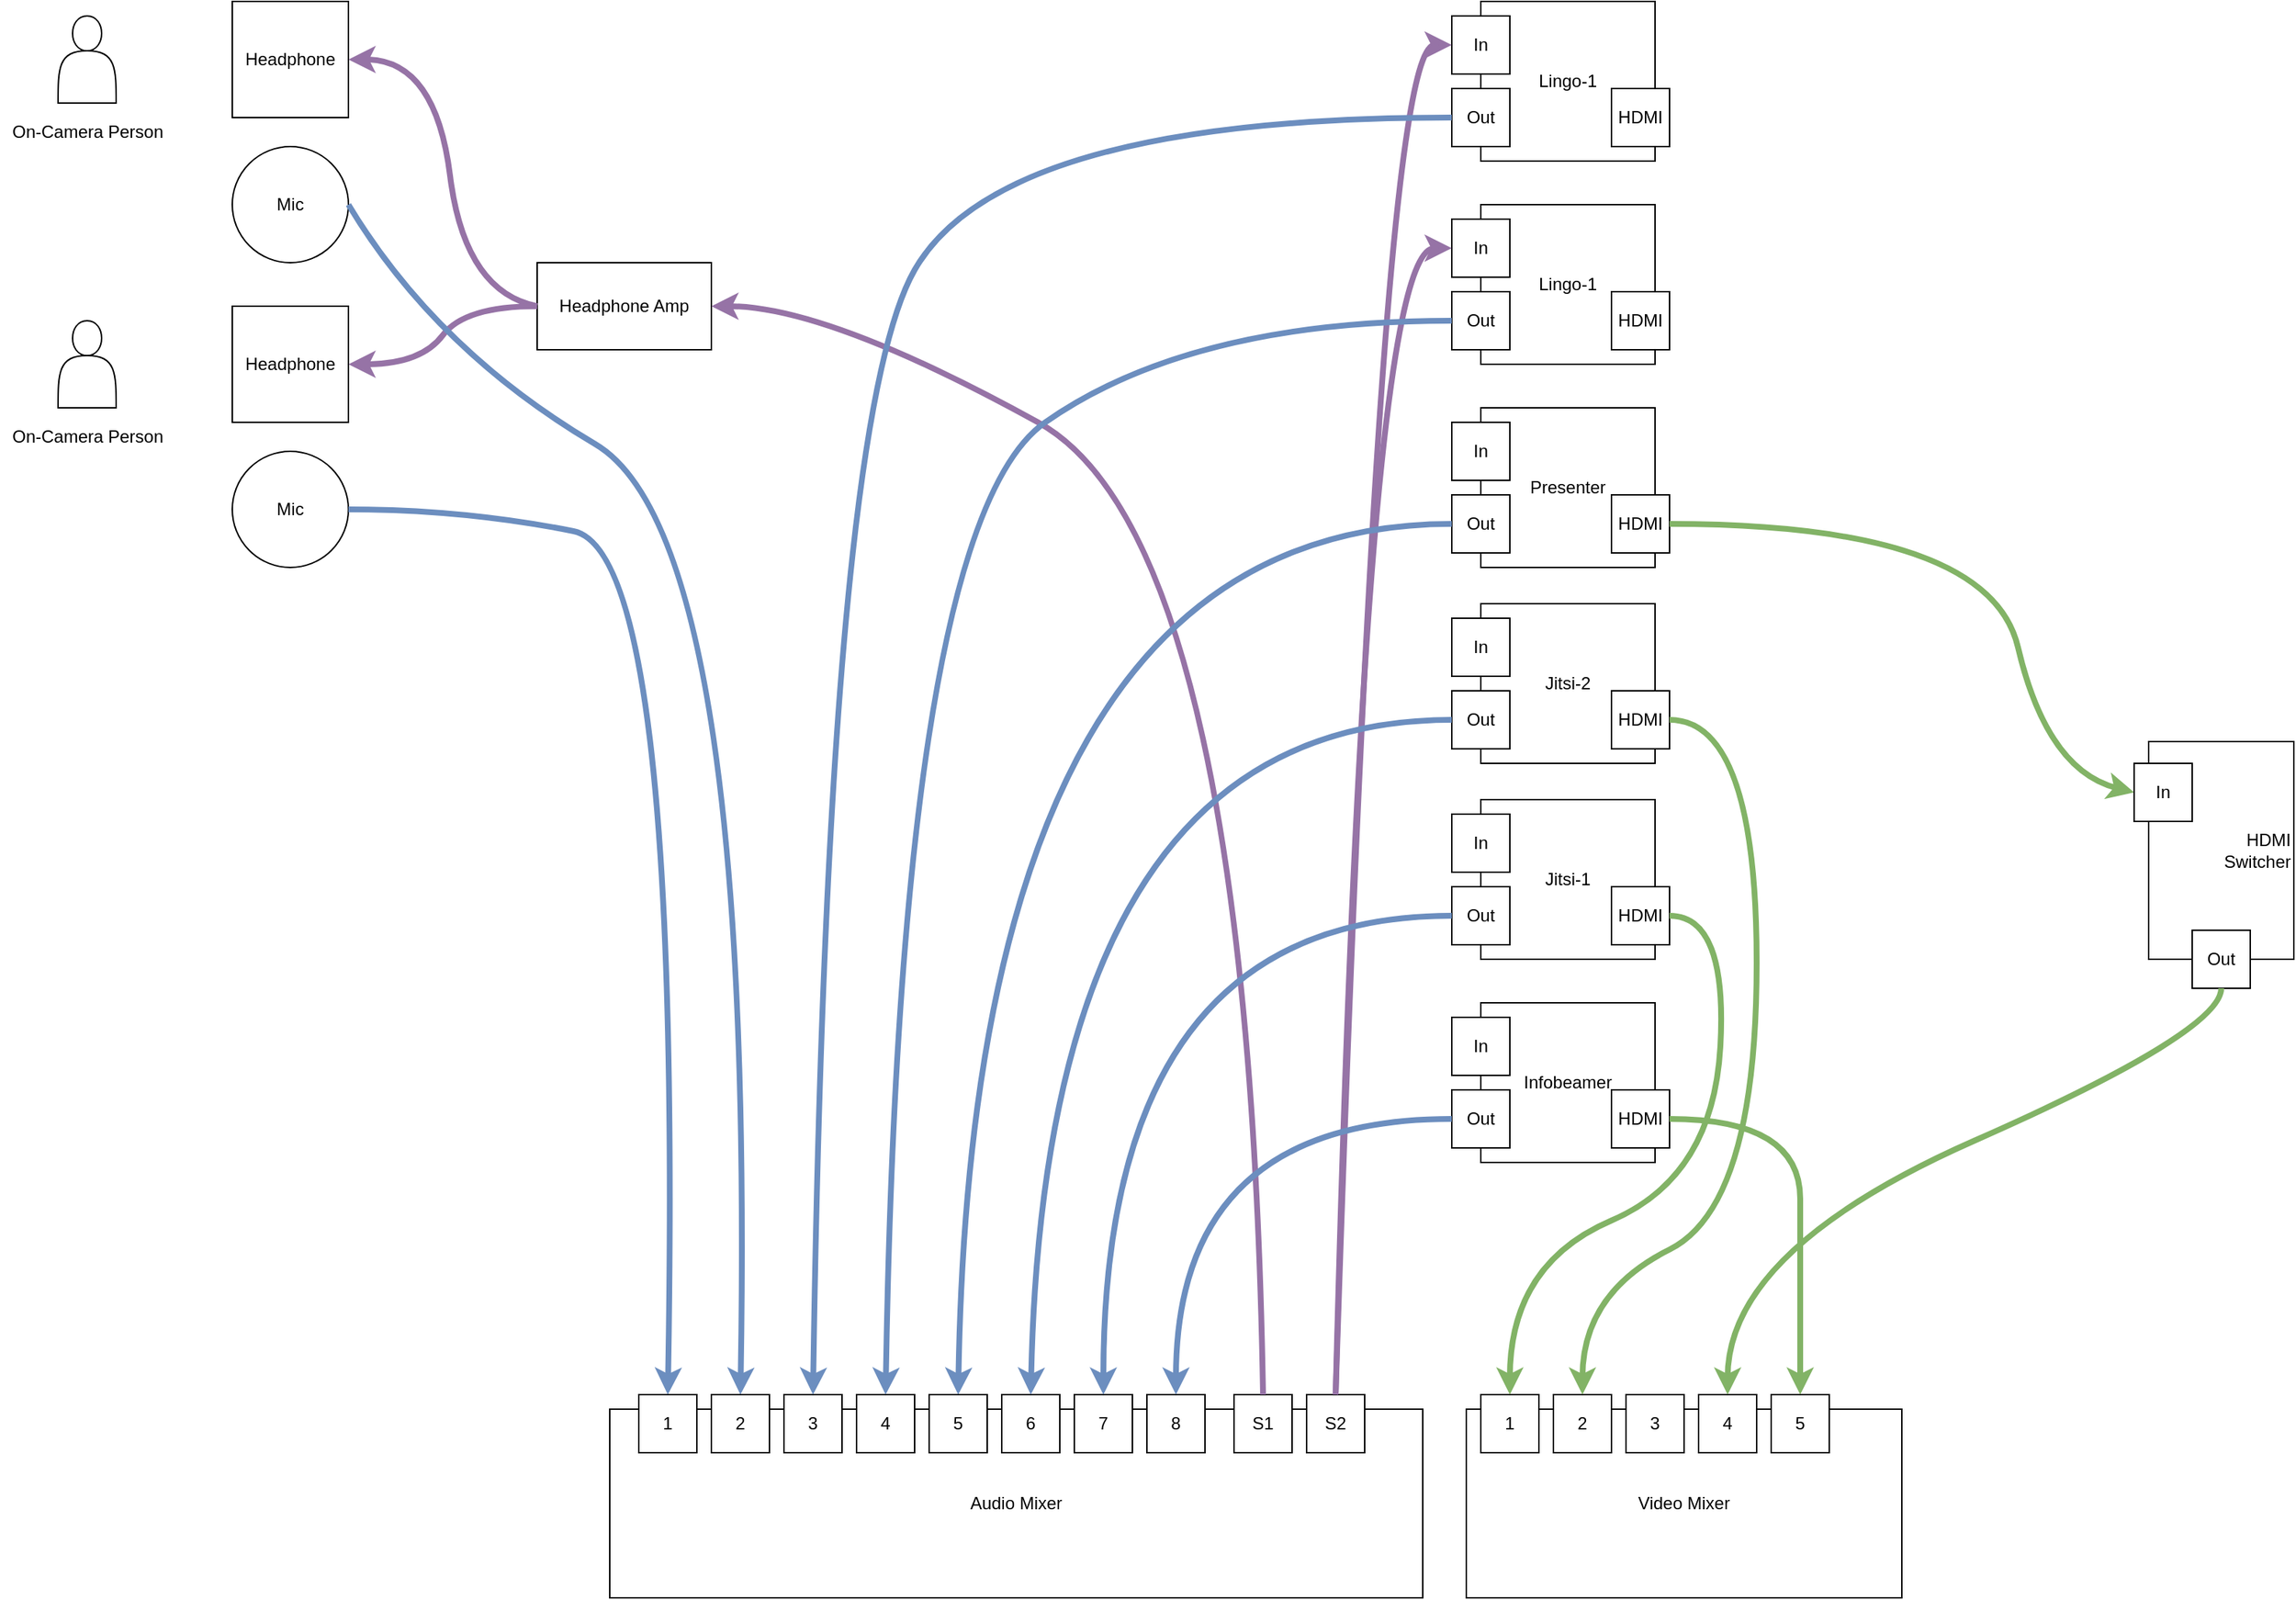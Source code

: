 <mxfile version="15.8.2" type="github">
  <diagram id="TdQD60Y_T0TvuS8qh80Z" name="Page-1">
    <mxGraphModel dx="965" dy="794" grid="1" gridSize="10" guides="1" tooltips="1" connect="1" arrows="1" fold="1" page="1" pageScale="1" pageWidth="827" pageHeight="1169" math="0" shadow="0">
      <root>
        <mxCell id="0" />
        <mxCell id="1" parent="0" />
        <mxCell id="uiXceuFEp8EhakddFhkQ-1" value="" style="shape=actor;whiteSpace=wrap;html=1;" parent="1" vertex="1">
          <mxGeometry x="110" y="70" width="40" height="60" as="geometry" />
        </mxCell>
        <mxCell id="uiXceuFEp8EhakddFhkQ-2" value="On-Camera Person" style="text;html=1;resizable=0;autosize=1;align=center;verticalAlign=middle;points=[];fillColor=none;strokeColor=none;rounded=0;" parent="1" vertex="1">
          <mxGeometry x="70" y="140" width="120" height="20" as="geometry" />
        </mxCell>
        <mxCell id="uiXceuFEp8EhakddFhkQ-3" value="Headphone" style="whiteSpace=wrap;html=1;aspect=fixed;" parent="1" vertex="1">
          <mxGeometry x="230" y="60" width="80" height="80" as="geometry" />
        </mxCell>
        <mxCell id="uiXceuFEp8EhakddFhkQ-4" value="Mic" style="ellipse;whiteSpace=wrap;html=1;aspect=fixed;" parent="1" vertex="1">
          <mxGeometry x="230" y="160" width="80" height="80" as="geometry" />
        </mxCell>
        <mxCell id="uiXceuFEp8EhakddFhkQ-5" value="" style="shape=actor;whiteSpace=wrap;html=1;" parent="1" vertex="1">
          <mxGeometry x="110" y="280" width="40" height="60" as="geometry" />
        </mxCell>
        <mxCell id="uiXceuFEp8EhakddFhkQ-6" value="On-Camera Person" style="text;html=1;resizable=0;autosize=1;align=center;verticalAlign=middle;points=[];fillColor=none;strokeColor=none;rounded=0;" parent="1" vertex="1">
          <mxGeometry x="70" y="350" width="120" height="20" as="geometry" />
        </mxCell>
        <mxCell id="uiXceuFEp8EhakddFhkQ-7" value="Headphone" style="whiteSpace=wrap;html=1;aspect=fixed;" parent="1" vertex="1">
          <mxGeometry x="230" y="270" width="80" height="80" as="geometry" />
        </mxCell>
        <mxCell id="uiXceuFEp8EhakddFhkQ-8" value="Mic" style="ellipse;whiteSpace=wrap;html=1;aspect=fixed;" parent="1" vertex="1">
          <mxGeometry x="230" y="370" width="80" height="80" as="geometry" />
        </mxCell>
        <mxCell id="uiXceuFEp8EhakddFhkQ-9" value="Headphone Amp" style="rounded=0;whiteSpace=wrap;html=1;" parent="1" vertex="1">
          <mxGeometry x="440" y="240" width="120" height="60" as="geometry" />
        </mxCell>
        <mxCell id="uiXceuFEp8EhakddFhkQ-10" value="" style="curved=1;endArrow=classic;html=1;rounded=0;exitX=0;exitY=0.5;exitDx=0;exitDy=0;entryX=1;entryY=0.5;entryDx=0;entryDy=0;fillColor=#e1d5e7;strokeColor=#9673a6;endSize=6;strokeWidth=4;" parent="1" source="uiXceuFEp8EhakddFhkQ-9" target="uiXceuFEp8EhakddFhkQ-3" edge="1">
          <mxGeometry width="50" height="50" relative="1" as="geometry">
            <mxPoint x="390" y="430" as="sourcePoint" />
            <mxPoint x="380" y="120" as="targetPoint" />
            <Array as="points">
              <mxPoint x="390" y="260" />
              <mxPoint x="370" y="100" />
            </Array>
          </mxGeometry>
        </mxCell>
        <mxCell id="uiXceuFEp8EhakddFhkQ-11" value="" style="curved=1;endArrow=classic;html=1;rounded=0;entryX=1;entryY=0.5;entryDx=0;entryDy=0;fillColor=#e1d5e7;strokeColor=#9673a6;endSize=6;strokeWidth=4;" parent="1" target="uiXceuFEp8EhakddFhkQ-7" edge="1">
          <mxGeometry width="50" height="50" relative="1" as="geometry">
            <mxPoint x="440" y="270" as="sourcePoint" />
            <mxPoint x="320" y="110" as="targetPoint" />
            <Array as="points">
              <mxPoint x="390" y="270" />
              <mxPoint x="360" y="310" />
            </Array>
          </mxGeometry>
        </mxCell>
        <mxCell id="uiXceuFEp8EhakddFhkQ-12" value="Audio Mixer" style="rounded=0;whiteSpace=wrap;html=1;" parent="1" vertex="1">
          <mxGeometry x="490" y="1030" width="560" height="130" as="geometry" />
        </mxCell>
        <mxCell id="uiXceuFEp8EhakddFhkQ-13" value="" style="curved=1;endArrow=classic;html=1;rounded=0;entryX=0.5;entryY=0;entryDx=0;entryDy=0;exitX=1;exitY=0.5;exitDx=0;exitDy=0;fillColor=#dae8fc;strokeColor=#6c8ebf;strokeWidth=4;" parent="1" source="uiXceuFEp8EhakddFhkQ-4" target="uiXceuFEp8EhakddFhkQ-16" edge="1">
          <mxGeometry width="50" height="50" relative="1" as="geometry">
            <mxPoint x="450" y="280" as="sourcePoint" />
            <mxPoint x="320" y="320" as="targetPoint" />
            <Array as="points">
              <mxPoint x="370" y="300" />
              <mxPoint x="590" y="430" />
            </Array>
          </mxGeometry>
        </mxCell>
        <mxCell id="uiXceuFEp8EhakddFhkQ-14" value="" style="curved=1;endArrow=classic;html=1;rounded=0;entryX=0.5;entryY=0;entryDx=0;entryDy=0;exitX=1;exitY=0.5;exitDx=0;exitDy=0;fillColor=#dae8fc;strokeColor=#6c8ebf;strokeWidth=4;" parent="1" source="uiXceuFEp8EhakddFhkQ-8" target="uiXceuFEp8EhakddFhkQ-15" edge="1">
          <mxGeometry width="50" height="50" relative="1" as="geometry">
            <mxPoint x="320" y="210" as="sourcePoint" />
            <mxPoint x="570" y="520" as="targetPoint" />
            <Array as="points">
              <mxPoint x="390" y="410" />
              <mxPoint x="540" y="440" />
            </Array>
          </mxGeometry>
        </mxCell>
        <mxCell id="uiXceuFEp8EhakddFhkQ-15" value="1" style="whiteSpace=wrap;html=1;aspect=fixed;" parent="1" vertex="1">
          <mxGeometry x="510" y="1020" width="40" height="40" as="geometry" />
        </mxCell>
        <mxCell id="uiXceuFEp8EhakddFhkQ-16" value="2" style="whiteSpace=wrap;html=1;aspect=fixed;" parent="1" vertex="1">
          <mxGeometry x="560" y="1020" width="40" height="40" as="geometry" />
        </mxCell>
        <mxCell id="uiXceuFEp8EhakddFhkQ-17" value="S1" style="whiteSpace=wrap;html=1;aspect=fixed;" parent="1" vertex="1">
          <mxGeometry x="920" y="1020" width="40" height="40" as="geometry" />
        </mxCell>
        <mxCell id="uiXceuFEp8EhakddFhkQ-18" value="" style="curved=1;endArrow=classic;html=1;rounded=0;exitX=0.5;exitY=0;exitDx=0;exitDy=0;entryX=1;entryY=0.5;entryDx=0;entryDy=0;fillColor=#e1d5e7;strokeColor=#9673a6;endSize=6;strokeWidth=4;" parent="1" source="uiXceuFEp8EhakddFhkQ-17" target="uiXceuFEp8EhakddFhkQ-9" edge="1">
          <mxGeometry width="50" height="50" relative="1" as="geometry">
            <mxPoint x="450" y="280" as="sourcePoint" />
            <mxPoint x="320" y="110" as="targetPoint" />
            <Array as="points">
              <mxPoint x="930" y="430" />
              <mxPoint x="640" y="270" />
            </Array>
          </mxGeometry>
        </mxCell>
        <mxCell id="uiXceuFEp8EhakddFhkQ-20" value="3" style="whiteSpace=wrap;html=1;aspect=fixed;" parent="1" vertex="1">
          <mxGeometry x="610" y="1020" width="40" height="40" as="geometry" />
        </mxCell>
        <mxCell id="uiXceuFEp8EhakddFhkQ-21" value="4" style="whiteSpace=wrap;html=1;aspect=fixed;" parent="1" vertex="1">
          <mxGeometry x="660" y="1020" width="40" height="40" as="geometry" />
        </mxCell>
        <mxCell id="uiXceuFEp8EhakddFhkQ-22" value="S2" style="whiteSpace=wrap;html=1;aspect=fixed;" parent="1" vertex="1">
          <mxGeometry x="970" y="1020" width="40" height="40" as="geometry" />
        </mxCell>
        <mxCell id="uiXceuFEp8EhakddFhkQ-23" value="Lingo-1" style="rounded=0;whiteSpace=wrap;html=1;" parent="1" vertex="1">
          <mxGeometry x="1090" y="60" width="120" height="110" as="geometry" />
        </mxCell>
        <mxCell id="uiXceuFEp8EhakddFhkQ-25" value="In" style="whiteSpace=wrap;html=1;aspect=fixed;" parent="1" vertex="1">
          <mxGeometry x="1070" y="70" width="40" height="40" as="geometry" />
        </mxCell>
        <mxCell id="uiXceuFEp8EhakddFhkQ-26" value="Out" style="whiteSpace=wrap;html=1;aspect=fixed;" parent="1" vertex="1">
          <mxGeometry x="1070" y="120" width="40" height="40" as="geometry" />
        </mxCell>
        <mxCell id="uiXceuFEp8EhakddFhkQ-27" value="Lingo-1" style="rounded=0;whiteSpace=wrap;html=1;" parent="1" vertex="1">
          <mxGeometry x="1090" y="200" width="120" height="110" as="geometry" />
        </mxCell>
        <mxCell id="uiXceuFEp8EhakddFhkQ-28" value="In" style="whiteSpace=wrap;html=1;aspect=fixed;" parent="1" vertex="1">
          <mxGeometry x="1070" y="210" width="40" height="40" as="geometry" />
        </mxCell>
        <mxCell id="uiXceuFEp8EhakddFhkQ-29" value="Out" style="whiteSpace=wrap;html=1;aspect=fixed;" parent="1" vertex="1">
          <mxGeometry x="1070" y="260" width="40" height="40" as="geometry" />
        </mxCell>
        <mxCell id="uiXceuFEp8EhakddFhkQ-30" value="" style="curved=1;endArrow=classic;html=1;rounded=0;exitX=0.5;exitY=0;exitDx=0;exitDy=0;entryX=0;entryY=0.5;entryDx=0;entryDy=0;fillColor=#e1d5e7;strokeColor=#9673a6;endSize=6;strokeWidth=4;" parent="1" source="uiXceuFEp8EhakddFhkQ-22" target="uiXceuFEp8EhakddFhkQ-28" edge="1">
          <mxGeometry width="50" height="50" relative="1" as="geometry">
            <mxPoint x="930" y="510" as="sourcePoint" />
            <mxPoint x="570" y="280" as="targetPoint" />
            <Array as="points">
              <mxPoint x="1010" y="230" />
            </Array>
          </mxGeometry>
        </mxCell>
        <mxCell id="uiXceuFEp8EhakddFhkQ-31" value="" style="curved=1;endArrow=classic;html=1;rounded=0;entryX=0;entryY=0.5;entryDx=0;entryDy=0;fillColor=#e1d5e7;strokeColor=#9673a6;endSize=6;strokeWidth=4;exitX=0.5;exitY=0;exitDx=0;exitDy=0;" parent="1" source="uiXceuFEp8EhakddFhkQ-22" target="uiXceuFEp8EhakddFhkQ-25" edge="1">
          <mxGeometry width="50" height="50" relative="1" as="geometry">
            <mxPoint x="970" y="500" as="sourcePoint" />
            <mxPoint x="1080" y="290" as="targetPoint" />
            <Array as="points">
              <mxPoint x="1020" y="90" />
            </Array>
          </mxGeometry>
        </mxCell>
        <mxCell id="uiXceuFEp8EhakddFhkQ-32" value="" style="curved=1;endArrow=classic;html=1;rounded=0;entryX=0.5;entryY=0;entryDx=0;entryDy=0;exitX=0;exitY=0.5;exitDx=0;exitDy=0;fillColor=#dae8fc;strokeColor=#6c8ebf;strokeWidth=4;" parent="1" source="uiXceuFEp8EhakddFhkQ-26" target="uiXceuFEp8EhakddFhkQ-20" edge="1">
          <mxGeometry width="50" height="50" relative="1" as="geometry">
            <mxPoint x="320" y="210" as="sourcePoint" />
            <mxPoint x="600" y="510" as="targetPoint" />
            <Array as="points">
              <mxPoint x="760" y="140" />
              <mxPoint x="640" y="350" />
            </Array>
          </mxGeometry>
        </mxCell>
        <mxCell id="uiXceuFEp8EhakddFhkQ-33" value="" style="curved=1;endArrow=classic;html=1;rounded=0;entryX=0.5;entryY=0;entryDx=0;entryDy=0;exitX=0;exitY=0.5;exitDx=0;exitDy=0;fillColor=#dae8fc;strokeColor=#6c8ebf;strokeWidth=4;" parent="1" source="uiXceuFEp8EhakddFhkQ-29" target="uiXceuFEp8EhakddFhkQ-21" edge="1">
          <mxGeometry width="50" height="50" relative="1" as="geometry">
            <mxPoint x="1080" y="150" as="sourcePoint" />
            <mxPoint x="650" y="510" as="targetPoint" />
            <Array as="points">
              <mxPoint x="890" y="280" />
              <mxPoint x="690" y="420" />
            </Array>
          </mxGeometry>
        </mxCell>
        <mxCell id="uiXceuFEp8EhakddFhkQ-34" value="Presenter" style="rounded=0;whiteSpace=wrap;html=1;" parent="1" vertex="1">
          <mxGeometry x="1090" y="340" width="120" height="110" as="geometry" />
        </mxCell>
        <mxCell id="uiXceuFEp8EhakddFhkQ-35" value="In" style="whiteSpace=wrap;html=1;aspect=fixed;" parent="1" vertex="1">
          <mxGeometry x="1070" y="350" width="40" height="40" as="geometry" />
        </mxCell>
        <mxCell id="uiXceuFEp8EhakddFhkQ-36" value="Out" style="whiteSpace=wrap;html=1;aspect=fixed;" parent="1" vertex="1">
          <mxGeometry x="1070" y="400" width="40" height="40" as="geometry" />
        </mxCell>
        <mxCell id="uiXceuFEp8EhakddFhkQ-37" value="" style="curved=1;endArrow=classic;html=1;rounded=0;entryX=0.5;entryY=0;entryDx=0;entryDy=0;exitX=0;exitY=0.5;exitDx=0;exitDy=0;fillColor=#dae8fc;strokeColor=#6c8ebf;strokeWidth=4;" parent="1" source="uiXceuFEp8EhakddFhkQ-36" target="uiXceuFEp8EhakddFhkQ-38" edge="1">
          <mxGeometry width="50" height="50" relative="1" as="geometry">
            <mxPoint x="1080" y="290" as="sourcePoint" />
            <mxPoint x="700" y="620" as="targetPoint" />
            <Array as="points">
              <mxPoint x="740" y="420" />
            </Array>
          </mxGeometry>
        </mxCell>
        <mxCell id="uiXceuFEp8EhakddFhkQ-38" value="5" style="whiteSpace=wrap;html=1;aspect=fixed;" parent="1" vertex="1">
          <mxGeometry x="710" y="1020" width="40" height="40" as="geometry" />
        </mxCell>
        <mxCell id="uiXceuFEp8EhakddFhkQ-39" value="6&lt;br&gt;" style="whiteSpace=wrap;html=1;aspect=fixed;" parent="1" vertex="1">
          <mxGeometry x="760" y="1020" width="40" height="40" as="geometry" />
        </mxCell>
        <mxCell id="uiXceuFEp8EhakddFhkQ-40" value="7&lt;br&gt;" style="whiteSpace=wrap;html=1;aspect=fixed;" parent="1" vertex="1">
          <mxGeometry x="810" y="1020" width="40" height="40" as="geometry" />
        </mxCell>
        <mxCell id="uiXceuFEp8EhakddFhkQ-41" value="8&lt;br&gt;" style="whiteSpace=wrap;html=1;aspect=fixed;" parent="1" vertex="1">
          <mxGeometry x="860" y="1020" width="40" height="40" as="geometry" />
        </mxCell>
        <mxCell id="or6pBrKF57FH7ejagVip-1" value="Video Mixer" style="rounded=0;whiteSpace=wrap;html=1;" vertex="1" parent="1">
          <mxGeometry x="1080" y="1030" width="300" height="130" as="geometry" />
        </mxCell>
        <mxCell id="or6pBrKF57FH7ejagVip-3" value="1" style="whiteSpace=wrap;html=1;aspect=fixed;" vertex="1" parent="1">
          <mxGeometry x="1090" y="1020" width="40" height="40" as="geometry" />
        </mxCell>
        <mxCell id="or6pBrKF57FH7ejagVip-4" value="2" style="whiteSpace=wrap;html=1;aspect=fixed;" vertex="1" parent="1">
          <mxGeometry x="1140" y="1020" width="40" height="40" as="geometry" />
        </mxCell>
        <mxCell id="or6pBrKF57FH7ejagVip-5" value="3" style="whiteSpace=wrap;html=1;aspect=fixed;" vertex="1" parent="1">
          <mxGeometry x="1190" y="1020" width="40" height="40" as="geometry" />
        </mxCell>
        <mxCell id="or6pBrKF57FH7ejagVip-6" value="4" style="whiteSpace=wrap;html=1;aspect=fixed;" vertex="1" parent="1">
          <mxGeometry x="1240" y="1020" width="40" height="40" as="geometry" />
        </mxCell>
        <mxCell id="or6pBrKF57FH7ejagVip-7" value="5" style="whiteSpace=wrap;html=1;aspect=fixed;" vertex="1" parent="1">
          <mxGeometry x="1290" y="1020" width="40" height="40" as="geometry" />
        </mxCell>
        <mxCell id="or6pBrKF57FH7ejagVip-8" value="Jitsi-2" style="rounded=0;whiteSpace=wrap;html=1;" vertex="1" parent="1">
          <mxGeometry x="1090" y="475" width="120" height="110" as="geometry" />
        </mxCell>
        <mxCell id="or6pBrKF57FH7ejagVip-9" value="In" style="whiteSpace=wrap;html=1;aspect=fixed;" vertex="1" parent="1">
          <mxGeometry x="1070" y="485" width="40" height="40" as="geometry" />
        </mxCell>
        <mxCell id="or6pBrKF57FH7ejagVip-10" value="Out" style="whiteSpace=wrap;html=1;aspect=fixed;" vertex="1" parent="1">
          <mxGeometry x="1070" y="535" width="40" height="40" as="geometry" />
        </mxCell>
        <mxCell id="or6pBrKF57FH7ejagVip-11" value="Jitsi-1" style="rounded=0;whiteSpace=wrap;html=1;" vertex="1" parent="1">
          <mxGeometry x="1090" y="610" width="120" height="110" as="geometry" />
        </mxCell>
        <mxCell id="or6pBrKF57FH7ejagVip-12" value="In" style="whiteSpace=wrap;html=1;aspect=fixed;" vertex="1" parent="1">
          <mxGeometry x="1070" y="620" width="40" height="40" as="geometry" />
        </mxCell>
        <mxCell id="or6pBrKF57FH7ejagVip-13" value="Out" style="whiteSpace=wrap;html=1;aspect=fixed;" vertex="1" parent="1">
          <mxGeometry x="1070" y="670" width="40" height="40" as="geometry" />
        </mxCell>
        <mxCell id="or6pBrKF57FH7ejagVip-14" value="" style="curved=1;endArrow=classic;html=1;rounded=0;entryX=0.5;entryY=0;entryDx=0;entryDy=0;exitX=0;exitY=0.5;exitDx=0;exitDy=0;fillColor=#dae8fc;strokeColor=#6c8ebf;strokeWidth=4;" edge="1" parent="1" source="or6pBrKF57FH7ejagVip-10" target="uiXceuFEp8EhakddFhkQ-39">
          <mxGeometry width="50" height="50" relative="1" as="geometry">
            <mxPoint x="1080" y="430" as="sourcePoint" />
            <mxPoint x="740" y="780" as="targetPoint" />
            <Array as="points">
              <mxPoint x="790" y="555" />
            </Array>
          </mxGeometry>
        </mxCell>
        <mxCell id="or6pBrKF57FH7ejagVip-15" value="" style="curved=1;endArrow=classic;html=1;rounded=0;entryX=0.5;entryY=0;entryDx=0;entryDy=0;exitX=0;exitY=0.5;exitDx=0;exitDy=0;fillColor=#dae8fc;strokeColor=#6c8ebf;strokeWidth=4;" edge="1" parent="1" source="or6pBrKF57FH7ejagVip-13" target="uiXceuFEp8EhakddFhkQ-40">
          <mxGeometry width="50" height="50" relative="1" as="geometry">
            <mxPoint x="1090" y="440" as="sourcePoint" />
            <mxPoint x="750" y="790" as="targetPoint" />
            <Array as="points">
              <mxPoint x="830" y="690" />
            </Array>
          </mxGeometry>
        </mxCell>
        <mxCell id="or6pBrKF57FH7ejagVip-16" value="HDMI" style="whiteSpace=wrap;html=1;aspect=fixed;" vertex="1" parent="1">
          <mxGeometry x="1180" y="120" width="40" height="40" as="geometry" />
        </mxCell>
        <mxCell id="or6pBrKF57FH7ejagVip-17" value="HDMI" style="whiteSpace=wrap;html=1;aspect=fixed;" vertex="1" parent="1">
          <mxGeometry x="1180" y="260" width="40" height="40" as="geometry" />
        </mxCell>
        <mxCell id="or6pBrKF57FH7ejagVip-18" value="HDMI" style="whiteSpace=wrap;html=1;aspect=fixed;" vertex="1" parent="1">
          <mxGeometry x="1180" y="400" width="40" height="40" as="geometry" />
        </mxCell>
        <mxCell id="or6pBrKF57FH7ejagVip-19" value="HDMI" style="whiteSpace=wrap;html=1;aspect=fixed;" vertex="1" parent="1">
          <mxGeometry x="1180" y="535" width="40" height="40" as="geometry" />
        </mxCell>
        <mxCell id="or6pBrKF57FH7ejagVip-20" value="HDMI" style="whiteSpace=wrap;html=1;aspect=fixed;" vertex="1" parent="1">
          <mxGeometry x="1180" y="670" width="40" height="40" as="geometry" />
        </mxCell>
        <mxCell id="or6pBrKF57FH7ejagVip-21" value="" style="curved=1;endArrow=classic;html=1;rounded=0;entryX=0.5;entryY=0;entryDx=0;entryDy=0;exitX=1;exitY=0.5;exitDx=0;exitDy=0;fillColor=#d5e8d4;strokeColor=#82b366;strokeWidth=4;" edge="1" parent="1" source="or6pBrKF57FH7ejagVip-20" target="or6pBrKF57FH7ejagVip-3">
          <mxGeometry width="50" height="50" relative="1" as="geometry">
            <mxPoint x="1080" y="700" as="sourcePoint" />
            <mxPoint x="840" y="890" as="targetPoint" />
            <Array as="points">
              <mxPoint x="1260" y="690" />
              <mxPoint x="1250" y="870" />
              <mxPoint x="1110" y="930" />
            </Array>
          </mxGeometry>
        </mxCell>
        <mxCell id="or6pBrKF57FH7ejagVip-22" value="" style="curved=1;endArrow=classic;html=1;rounded=0;entryX=0.5;entryY=0;entryDx=0;entryDy=0;exitX=1;exitY=0.5;exitDx=0;exitDy=0;fillColor=#d5e8d4;strokeColor=#82b366;strokeWidth=4;" edge="1" parent="1" source="or6pBrKF57FH7ejagVip-19" target="or6pBrKF57FH7ejagVip-4">
          <mxGeometry width="50" height="50" relative="1" as="geometry">
            <mxPoint x="1230" y="700" as="sourcePoint" />
            <mxPoint x="1120" y="890" as="targetPoint" />
            <Array as="points">
              <mxPoint x="1280" y="555" />
              <mxPoint x="1280" y="890" />
              <mxPoint x="1160" y="950" />
            </Array>
          </mxGeometry>
        </mxCell>
        <mxCell id="or6pBrKF57FH7ejagVip-23" value="" style="curved=1;endArrow=classic;html=1;rounded=0;exitX=1;exitY=0.5;exitDx=0;exitDy=0;fillColor=#d5e8d4;strokeColor=#82b366;strokeWidth=4;entryX=0;entryY=0.5;entryDx=0;entryDy=0;" edge="1" parent="1" source="or6pBrKF57FH7ejagVip-18" target="or6pBrKF57FH7ejagVip-32">
          <mxGeometry width="50" height="50" relative="1" as="geometry">
            <mxPoint x="1230" y="565" as="sourcePoint" />
            <mxPoint x="1210" y="870" as="targetPoint" />
            <Array as="points">
              <mxPoint x="1440" y="420" />
              <mxPoint x="1480" y="590" />
            </Array>
          </mxGeometry>
        </mxCell>
        <mxCell id="or6pBrKF57FH7ejagVip-25" value="Infobeamer" style="rounded=0;whiteSpace=wrap;html=1;" vertex="1" parent="1">
          <mxGeometry x="1090" y="750" width="120" height="110" as="geometry" />
        </mxCell>
        <mxCell id="or6pBrKF57FH7ejagVip-26" value="In" style="whiteSpace=wrap;html=1;aspect=fixed;" vertex="1" parent="1">
          <mxGeometry x="1070" y="760" width="40" height="40" as="geometry" />
        </mxCell>
        <mxCell id="or6pBrKF57FH7ejagVip-27" value="Out" style="whiteSpace=wrap;html=1;aspect=fixed;" vertex="1" parent="1">
          <mxGeometry x="1070" y="810" width="40" height="40" as="geometry" />
        </mxCell>
        <mxCell id="or6pBrKF57FH7ejagVip-28" value="HDMI" style="whiteSpace=wrap;html=1;aspect=fixed;" vertex="1" parent="1">
          <mxGeometry x="1180" y="810" width="40" height="40" as="geometry" />
        </mxCell>
        <mxCell id="or6pBrKF57FH7ejagVip-29" value="" style="curved=1;endArrow=classic;html=1;rounded=0;entryX=0.5;entryY=0;entryDx=0;entryDy=0;exitX=0;exitY=0.5;exitDx=0;exitDy=0;fillColor=#dae8fc;strokeColor=#6c8ebf;strokeWidth=4;" edge="1" parent="1" source="or6pBrKF57FH7ejagVip-27" target="uiXceuFEp8EhakddFhkQ-41">
          <mxGeometry width="50" height="50" relative="1" as="geometry">
            <mxPoint x="1080" y="700" as="sourcePoint" />
            <mxPoint x="840" y="1030" as="targetPoint" />
            <Array as="points">
              <mxPoint x="880" y="830" />
            </Array>
          </mxGeometry>
        </mxCell>
        <mxCell id="or6pBrKF57FH7ejagVip-30" value="" style="curved=1;endArrow=classic;html=1;rounded=0;entryX=0.5;entryY=0;entryDx=0;entryDy=0;exitX=1;exitY=0.5;exitDx=0;exitDy=0;fillColor=#d5e8d4;strokeColor=#82b366;strokeWidth=4;" edge="1" parent="1" source="or6pBrKF57FH7ejagVip-28" target="or6pBrKF57FH7ejagVip-7">
          <mxGeometry width="50" height="50" relative="1" as="geometry">
            <mxPoint x="1230" y="700" as="sourcePoint" />
            <mxPoint x="1120" y="1030" as="targetPoint" />
            <Array as="points">
              <mxPoint x="1310" y="830" />
              <mxPoint x="1310" y="940" />
            </Array>
          </mxGeometry>
        </mxCell>
        <mxCell id="or6pBrKF57FH7ejagVip-31" value="HDMI&lt;br&gt;Switcher" style="rounded=0;whiteSpace=wrap;html=1;direction=south;align=right;" vertex="1" parent="1">
          <mxGeometry x="1550" y="570" width="100" height="150" as="geometry" />
        </mxCell>
        <mxCell id="or6pBrKF57FH7ejagVip-32" value="In" style="whiteSpace=wrap;html=1;aspect=fixed;" vertex="1" parent="1">
          <mxGeometry x="1540" y="585" width="40" height="40" as="geometry" />
        </mxCell>
        <mxCell id="or6pBrKF57FH7ejagVip-33" value="Out" style="whiteSpace=wrap;html=1;aspect=fixed;" vertex="1" parent="1">
          <mxGeometry x="1580" y="700" width="40" height="40" as="geometry" />
        </mxCell>
        <mxCell id="or6pBrKF57FH7ejagVip-34" value="" style="curved=1;endArrow=classic;html=1;rounded=0;entryX=0.5;entryY=0;entryDx=0;entryDy=0;exitX=0.5;exitY=1;exitDx=0;exitDy=0;fillColor=#d5e8d4;strokeColor=#82b366;strokeWidth=4;" edge="1" parent="1" source="or6pBrKF57FH7ejagVip-33" target="or6pBrKF57FH7ejagVip-6">
          <mxGeometry width="50" height="50" relative="1" as="geometry">
            <mxPoint x="1230" y="840" as="sourcePoint" />
            <mxPoint x="1320" y="1030" as="targetPoint" />
            <Array as="points">
              <mxPoint x="1600" y="770" />
              <mxPoint x="1260" y="920" />
            </Array>
          </mxGeometry>
        </mxCell>
      </root>
    </mxGraphModel>
  </diagram>
</mxfile>
